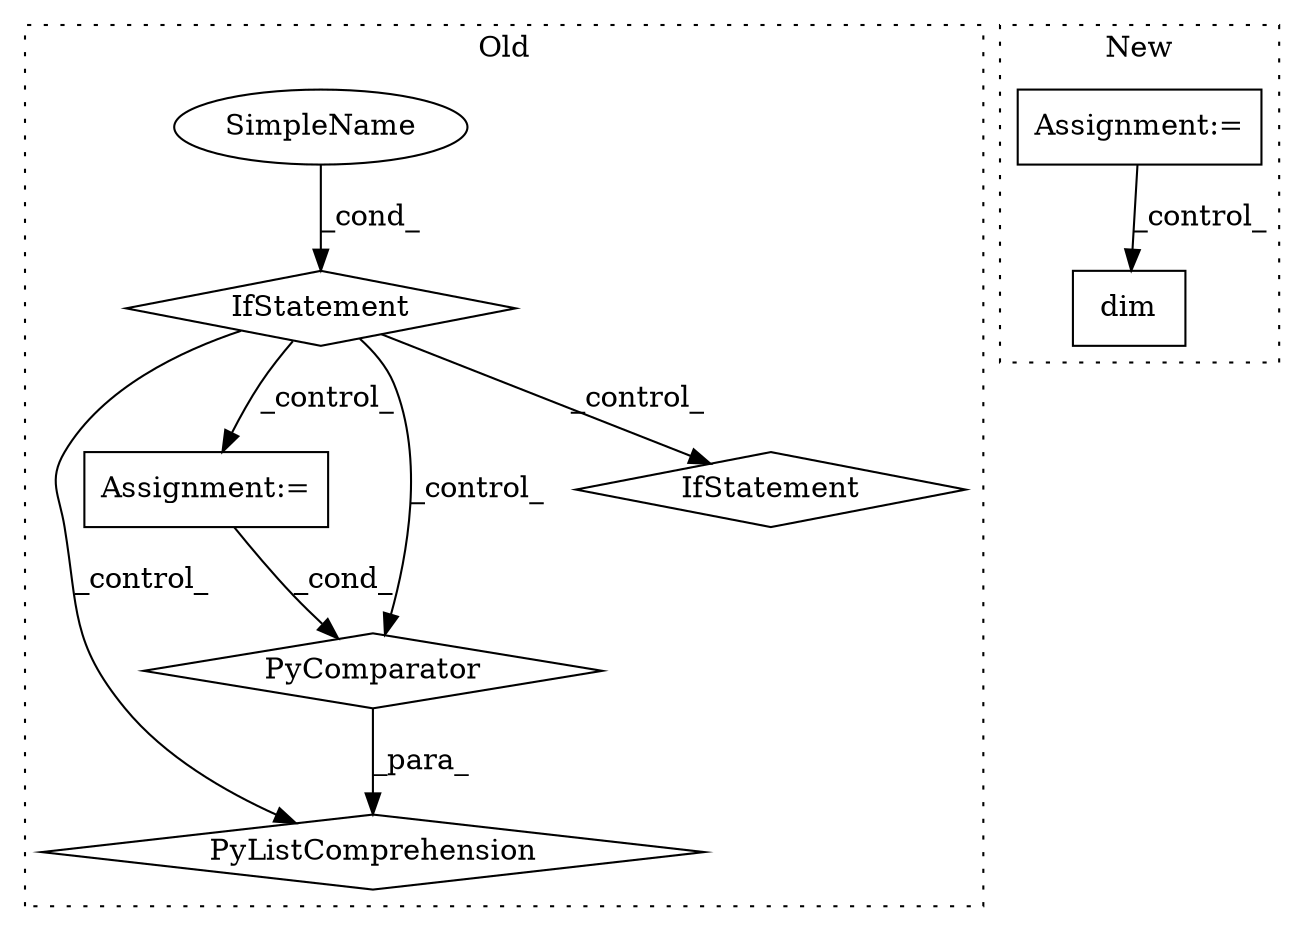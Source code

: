 digraph G {
subgraph cluster0 {
1 [label="PyListComprehension" a="109" s="5160" l="93" shape="diamond"];
3 [label="Assignment:=" a="7" s="5226" l="19" shape="box"];
4 [label="PyComparator" a="113" s="5226" l="19" shape="diamond"];
5 [label="IfStatement" a="25" s="5305" l="23" shape="diamond"];
6 [label="SimpleName" a="42" s="5323" l="5" shape="ellipse"];
7 [label="IfStatement" a="25" s="5226" l="19" shape="diamond"];
label = "Old";
style="dotted";
}
subgraph cluster1 {
2 [label="dim" a="32" s="5561" l="5" shape="box"];
8 [label="Assignment:=" a="7" s="5443,5537" l="63,2" shape="box"];
label = "New";
style="dotted";
}
3 -> 4 [label="_cond_"];
4 -> 1 [label="_para_"];
5 -> 3 [label="_control_"];
5 -> 4 [label="_control_"];
5 -> 1 [label="_control_"];
5 -> 7 [label="_control_"];
6 -> 5 [label="_cond_"];
8 -> 2 [label="_control_"];
}